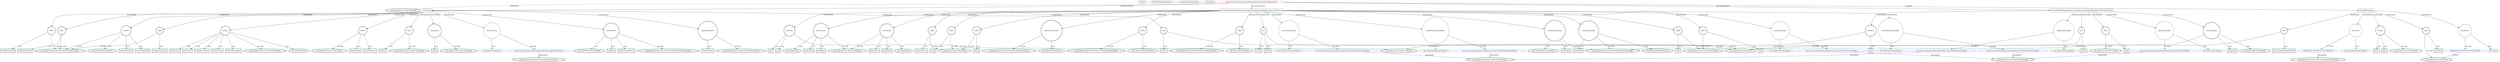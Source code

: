 digraph {
baseInfo[graphId=4356,category="extension_graph",isAnonymous=false,possibleRelation=true]
frameworkRelatedTypesInfo[0="com.google.gwt.core.client.EntryPoint"]
possibleCollaborationsInfo[0="4356~CLIENT_METHOD_DECLARATION-INSTANTIATION-~com.google.gwt.core.client.EntryPoint ~com.googlecode.mgwt.mvp.client.AnimationMapper ~false~false",1="4356~OVERRIDING_METHOD_DECLARATION-INSTANTIATION-~com.google.gwt.core.client.EntryPoint ~com.google.gwt.core.client.GWT.UncaughtExceptionHandler ~false~true",2="4356~CLIENT_METHOD_DECLARATION-INSTANTIATION-~com.google.gwt.core.client.EntryPoint ~com.google.gwt.activity.shared.ActivityMapper ~false~false",3="4356~CLIENT_METHOD_DECLARATION-INSTANTIATION-~com.google.gwt.core.client.EntryPoint ~com.googlecode.mgwt.mvp.client.history.HistoryObserver ~false~false",4="4356~OVERRIDING_METHOD_DECLARATION-INSTANTIATION-~com.google.gwt.core.client.EntryPoint ~com.google.gwt.user.client.Timer ~false~true"]
locationInfo[projectName="rjdkolb-jozijug_phonegapdemo",filePath="/rjdkolb-jozijug_phonegapdemo/jozijug_phonegapdemo-master/src/main/java/org/openrap/jozijug/mgwtphonegap/client/PhoneGapUIEntryPoint.java",contextSignature="PhoneGapUIEntryPoint",graphId="4356"]
0[label="main.java.org.openrap.jozijug.mgwtphonegap.client.PhoneGapUIEntryPoint",vertexType="ROOT_CLIENT_CLASS_DECLARATION",isFrameworkType=false,color=red]
1[label="com.google.gwt.core.client.EntryPoint",vertexType="FRAMEWORK_INTERFACE_TYPE",isFrameworkType=true,peripheries=2]
2[label="void onModuleLoad()",vertexType="OVERRIDING_METHOD_DECLARATION",isFrameworkType=false,shape=box]
3[label="GWT",vertexType="VARIABLE_EXPRESION",isFrameworkType=true,peripheries=2,shape=circle]
5[label="com.google.gwt.core.client.GWT",vertexType="FRAMEWORK_CLASS_TYPE",isFrameworkType=true,peripheries=2]
4[label="setUncaughtExceptionHandler()",vertexType="INSIDE_CALL",isFrameworkType=true,peripheries=2,shape=box]
7[label="anonymous1",vertexType="VARIABLE_EXPRESION",isFrameworkType=false,shape=circle]
8[label="REFERENCE_ANONYMOUS_DECLARATION",vertexType="REFERENCE_ANONYMOUS_DECLARATION",isFrameworkType=false,color=blue]
9[label="com.google.gwt.core.client.GWT.UncaughtExceptionHandler",vertexType="FRAMEWORK_INTERFACE_TYPE",isFrameworkType=true,peripheries=2]
6[label="new UncaughtExceptionHandler()",vertexType="CONSTRUCTOR_CALL",isFrameworkType=false]
10[label="Window",vertexType="VARIABLE_EXPRESION",isFrameworkType=true,peripheries=2,shape=circle]
12[label="com.google.gwt.user.client.Window",vertexType="FRAMEWORK_CLASS_TYPE",isFrameworkType=true,peripheries=2]
11[label="alert()",vertexType="INSIDE_CALL",isFrameworkType=true,peripheries=2,shape=box]
14[label="alert()",vertexType="INSIDE_CALL",isFrameworkType=true,peripheries=2,shape=box]
15[label="VAR4",vertexType="VARIABLE_EXPRESION",isFrameworkType=true,peripheries=2,shape=circle]
17[label="com.google.gwt.user.client.Timer",vertexType="FRAMEWORK_CLASS_TYPE",isFrameworkType=true,peripheries=2]
16[label="schedule()",vertexType="INSIDE_CALL",isFrameworkType=true,peripheries=2,shape=box]
19[label="anonymous5",vertexType="VARIABLE_EXPRESION",isFrameworkType=false,shape=circle]
20[label="REFERENCE_ANONYMOUS_DECLARATION",vertexType="REFERENCE_ANONYMOUS_DECLARATION",isFrameworkType=false,color=blue]
18[label="new Timer()",vertexType="CONSTRUCTOR_CALL",isFrameworkType=false]
22[label="void start()",vertexType="CLIENT_METHOD_DECLARATION",isFrameworkType=false,shape=box]
23[label="SuperDevModeUtil",vertexType="VARIABLE_EXPRESION",isFrameworkType=true,peripheries=2,shape=circle]
25[label="com.googlecode.mgwt.ui.client.util.SuperDevModeUtil",vertexType="FRAMEWORK_CLASS_TYPE",isFrameworkType=true,peripheries=2]
24[label="showDevMode()",vertexType="INSIDE_CALL",isFrameworkType=true,peripheries=2,shape=box]
27[label="viewPort",vertexType="VARIABLE_EXPRESION",isFrameworkType=true,peripheries=2,shape=circle]
28[label="com.googlecode.mgwt.ui.client.MGWTSettings.ViewPort",vertexType="FRAMEWORK_CLASS_TYPE",isFrameworkType=true,peripheries=2]
26[label="new MGWTSettings.ViewPort()",vertexType="CONSTRUCTOR_CALL",isFrameworkType=true,peripheries=2]
30[label="setTargetDensity()",vertexType="INSIDE_CALL",isFrameworkType=true,peripheries=2,shape=box]
31[label="VAR9",vertexType="VARIABLE_EXPRESION",isFrameworkType=true,peripheries=2,shape=circle]
32[label="setMaximumScale()",vertexType="INSIDE_CALL",isFrameworkType=true,peripheries=2,shape=box]
34[label="VAR10",vertexType="VARIABLE_EXPRESION",isFrameworkType=true,peripheries=2,shape=circle]
35[label="setMinimumScale()",vertexType="INSIDE_CALL",isFrameworkType=true,peripheries=2,shape=box]
37[label="VAR11",vertexType="VARIABLE_EXPRESION",isFrameworkType=true,peripheries=2,shape=circle]
38[label="setMinimumScale()",vertexType="INSIDE_CALL",isFrameworkType=true,peripheries=2,shape=box]
41[label="setUserScaleAble()",vertexType="INSIDE_CALL",isFrameworkType=true,peripheries=2,shape=box]
43[label="settings",vertexType="VARIABLE_EXPRESION",isFrameworkType=true,peripheries=2,shape=circle]
44[label="com.googlecode.mgwt.ui.client.MGWTSettings",vertexType="FRAMEWORK_CLASS_TYPE",isFrameworkType=true,peripheries=2]
42[label="new MGWTSettings()",vertexType="CONSTRUCTOR_CALL",isFrameworkType=true,peripheries=2]
46[label="setViewPort()",vertexType="INSIDE_CALL",isFrameworkType=true,peripheries=2,shape=box]
48[label="setIconUrl()",vertexType="INSIDE_CALL",isFrameworkType=true,peripheries=2,shape=box]
50[label="setAddGlosToIcon()",vertexType="INSIDE_CALL",isFrameworkType=true,peripheries=2,shape=box]
52[label="setFullscreen()",vertexType="INSIDE_CALL",isFrameworkType=true,peripheries=2,shape=box]
54[label="setPreventScrolling()",vertexType="INSIDE_CALL",isFrameworkType=true,peripheries=2,shape=box]
55[label="MGWT",vertexType="VARIABLE_EXPRESION",isFrameworkType=true,peripheries=2,shape=circle]
57[label="com.googlecode.mgwt.ui.client.MGWT",vertexType="FRAMEWORK_CLASS_TYPE",isFrameworkType=true,peripheries=2]
56[label="applySettings()",vertexType="INSIDE_CALL",isFrameworkType=true,peripheries=2,shape=box]
58[label="GWT",vertexType="VARIABLE_EXPRESION",isFrameworkType=true,peripheries=2,shape=circle]
59[label="create()",vertexType="INSIDE_CALL",isFrameworkType=true,peripheries=2,shape=box]
61[label="VAR21",vertexType="VARIABLE_EXPRESION",isFrameworkType=true,peripheries=2,shape=circle]
63[label="com.googlecode.mgwt.ui.client.OsDetection",vertexType="FRAMEWORK_INTERFACE_TYPE",isFrameworkType=true,peripheries=2]
62[label="isTablet()",vertexType="INSIDE_CALL",isFrameworkType=true,peripheries=2,shape=box]
65[label="getOsDetection()",vertexType="INSIDE_CALL",isFrameworkType=true,peripheries=2,shape=box]
66[label="StyleInjector",vertexType="VARIABLE_EXPRESION",isFrameworkType=true,peripheries=2,shape=circle]
68[label="com.google.gwt.dom.client.StyleInjector",vertexType="FRAMEWORK_CLASS_TYPE",isFrameworkType=true,peripheries=2]
67[label="inject()",vertexType="INSIDE_CALL",isFrameworkType=true,peripheries=2,shape=box]
70[label="historyObserver",vertexType="VARIABLE_EXPRESION",isFrameworkType=false,shape=circle]
71[label="main.java.org.openrap.jozijug.mgwtphonegap.client.AppHistoryObserver",vertexType="REFERENCE_CLIENT_CLASS_DECLARATION",isFrameworkType=false,color=blue]
72[label="com.googlecode.mgwt.mvp.client.history.HistoryObserver",vertexType="FRAMEWORK_INTERFACE_TYPE",isFrameworkType=true,peripheries=2]
69[label="new AppHistoryObserver()",vertexType="CONSTRUCTOR_CALL",isFrameworkType=false]
74[label="historyHandler",vertexType="VARIABLE_EXPRESION",isFrameworkType=true,peripheries=2,shape=circle]
75[label="com.googlecode.mgwt.mvp.client.history.MGWTPlaceHistoryHandler",vertexType="FRAMEWORK_CLASS_TYPE",isFrameworkType=true,peripheries=2]
73[label="new MGWTPlaceHistoryHandler()",vertexType="CONSTRUCTOR_CALL",isFrameworkType=true,peripheries=2]
77[label="register()",vertexType="INSIDE_CALL",isFrameworkType=true,peripheries=2,shape=box]
79[label="handleCurrentHistory()",vertexType="INSIDE_CALL",isFrameworkType=true,peripheries=2,shape=box]
80[label="void createPhoneDisplay(main.java.org.openrap.jozijug.mgwtphonegap.client.ClientFactory)",vertexType="CLIENT_METHOD_DECLARATION",isFrameworkType=false,shape=box]
81[label="GWT",vertexType="VARIABLE_EXPRESION",isFrameworkType=true,peripheries=2,shape=circle]
82[label="create()",vertexType="INSIDE_CALL",isFrameworkType=true,peripheries=2,shape=box]
85[label="appActivityMapper",vertexType="VARIABLE_EXPRESION",isFrameworkType=false,shape=circle]
86[label="main.java.org.openrap.jozijug.mgwtphonegap.client.PhoneActivityMapper",vertexType="REFERENCE_CLIENT_CLASS_DECLARATION",isFrameworkType=false,color=blue]
87[label="com.google.gwt.activity.shared.ActivityMapper",vertexType="FRAMEWORK_INTERFACE_TYPE",isFrameworkType=true,peripheries=2]
84[label="new PhoneActivityMapper()",vertexType="CONSTRUCTOR_CALL",isFrameworkType=false]
89[label="appAnimationMapper",vertexType="VARIABLE_EXPRESION",isFrameworkType=false,shape=circle]
90[label="main.java.org.openrap.jozijug.mgwtphonegap.client.PhoneAnimationMapper",vertexType="REFERENCE_CLIENT_CLASS_DECLARATION",isFrameworkType=false,color=blue]
91[label="com.googlecode.mgwt.mvp.client.AnimationMapper",vertexType="FRAMEWORK_INTERFACE_TYPE",isFrameworkType=true,peripheries=2]
88[label="new PhoneAnimationMapper()",vertexType="CONSTRUCTOR_CALL",isFrameworkType=false]
93[label="activityManager",vertexType="VARIABLE_EXPRESION",isFrameworkType=true,peripheries=2,shape=circle]
94[label="com.googlecode.mgwt.mvp.client.AnimatingActivityManager",vertexType="FRAMEWORK_CLASS_TYPE",isFrameworkType=true,peripheries=2]
92[label="new AnimatingActivityManager()",vertexType="CONSTRUCTOR_CALL",isFrameworkType=true,peripheries=2]
96[label="setDisplay()",vertexType="INSIDE_CALL",isFrameworkType=true,peripheries=2,shape=box]
97[label="VAR33",vertexType="VARIABLE_EXPRESION",isFrameworkType=true,peripheries=2,shape=circle]
99[label="com.google.gwt.user.client.ui.Panel",vertexType="FRAMEWORK_CLASS_TYPE",isFrameworkType=true,peripheries=2]
98[label="add()",vertexType="INSIDE_CALL",isFrameworkType=true,peripheries=2,shape=box]
100[label="RootPanel",vertexType="VARIABLE_EXPRESION",isFrameworkType=true,peripheries=2,shape=circle]
102[label="com.google.gwt.user.client.ui.RootPanel",vertexType="FRAMEWORK_CLASS_TYPE",isFrameworkType=true,peripheries=2]
101[label="get()",vertexType="INSIDE_CALL",isFrameworkType=true,peripheries=2,shape=box]
103[label="void createTabletDisplay(main.java.org.openrap.jozijug.mgwtphonegap.client.ClientFactory)",vertexType="CLIENT_METHOD_DECLARATION",isFrameworkType=false,shape=box]
105[label="navContainer",vertexType="VARIABLE_EXPRESION",isFrameworkType=true,peripheries=2,shape=circle]
106[label="com.google.gwt.user.client.ui.SimplePanel",vertexType="FRAMEWORK_CLASS_TYPE",isFrameworkType=true,peripheries=2]
104[label="new SimplePanel()",vertexType="CONSTRUCTOR_CALL",isFrameworkType=true,peripheries=2]
107[label="VAR36",vertexType="VARIABLE_EXPRESION",isFrameworkType=true,peripheries=2,shape=circle]
109[label="com.google.gwt.dom.client.Element",vertexType="FRAMEWORK_CLASS_TYPE",isFrameworkType=true,peripheries=2]
108[label="setId()",vertexType="INSIDE_CALL",isFrameworkType=true,peripheries=2,shape=box]
111[label="getElement()",vertexType="INSIDE_CALL",isFrameworkType=true,peripheries=2,shape=box]
112[label="VAR38",vertexType="VARIABLE_EXPRESION",isFrameworkType=true,peripheries=2,shape=circle]
113[label="addClassName()",vertexType="INSIDE_CALL",isFrameworkType=true,peripheries=2,shape=box]
116[label="getElement()",vertexType="INSIDE_CALL",isFrameworkType=true,peripheries=2,shape=box]
117[label="GWT",vertexType="VARIABLE_EXPRESION",isFrameworkType=true,peripheries=2,shape=circle]
118[label="create()",vertexType="INSIDE_CALL",isFrameworkType=true,peripheries=2,shape=box]
121[label="tabletPortraitOverlay",vertexType="VARIABLE_EXPRESION",isFrameworkType=true,peripheries=2,shape=circle]
122[label="com.googlecode.mgwt.ui.client.dialog.TabletPortraitOverlay",vertexType="FRAMEWORK_CLASS_TYPE",isFrameworkType=true,peripheries=2]
120[label="new TabletPortraitOverlay()",vertexType="CONSTRUCTOR_CALL",isFrameworkType=true,peripheries=2]
124[label="VAR42",vertexType="VARIABLE_EXPRESION",isFrameworkType=true,peripheries=2,shape=circle]
125[label="com.googlecode.mgwt.ui.client.layout.OrientationRegionHandler",vertexType="FRAMEWORK_CLASS_TYPE",isFrameworkType=true,peripheries=2]
123[label="new OrientationRegionHandler()",vertexType="CONSTRUCTOR_CALL",isFrameworkType=true,peripheries=2]
127[label="VAR43",vertexType="VARIABLE_EXPRESION",isFrameworkType=true,peripheries=2,shape=circle]
128[label="com.googlecode.mgwt.ui.client.layout.MasterRegionHandler",vertexType="FRAMEWORK_CLASS_TYPE",isFrameworkType=true,peripheries=2]
126[label="new MasterRegionHandler()",vertexType="CONSTRUCTOR_CALL",isFrameworkType=true,peripheries=2]
130[label="navActivityMapper",vertexType="VARIABLE_EXPRESION",isFrameworkType=false,shape=circle]
131[label="main.java.org.openrap.jozijug.mgwtphonegap.client.TabletNavActivityMapper",vertexType="REFERENCE_CLIENT_CLASS_DECLARATION",isFrameworkType=false,color=blue]
129[label="new TabletNavActivityMapper()",vertexType="CONSTRUCTOR_CALL",isFrameworkType=false]
134[label="navAnimationMapper",vertexType="VARIABLE_EXPRESION",isFrameworkType=false,shape=circle]
135[label="main.java.org.openrap.jozijug.mgwtphonegap.client.TabletNavAnimationMapper",vertexType="REFERENCE_CLIENT_CLASS_DECLARATION",isFrameworkType=false,color=blue]
133[label="new TabletNavAnimationMapper()",vertexType="CONSTRUCTOR_CALL",isFrameworkType=false]
138[label="navActivityManager",vertexType="VARIABLE_EXPRESION",isFrameworkType=true,peripheries=2,shape=circle]
137[label="new AnimatingActivityManager()",vertexType="CONSTRUCTOR_CALL",isFrameworkType=true,peripheries=2]
141[label="setDisplay()",vertexType="INSIDE_CALL",isFrameworkType=true,peripheries=2,shape=box]
142[label="VAR48",vertexType="VARIABLE_EXPRESION",isFrameworkType=true,peripheries=2,shape=circle]
144[label="com.google.gwt.user.client.ui.AbsolutePanel",vertexType="FRAMEWORK_CLASS_TYPE",isFrameworkType=true,peripheries=2]
143[label="add()",vertexType="INSIDE_CALL",isFrameworkType=true,peripheries=2,shape=box]
145[label="RootPanel",vertexType="VARIABLE_EXPRESION",isFrameworkType=true,peripheries=2,shape=circle]
146[label="get()",vertexType="INSIDE_CALL",isFrameworkType=true,peripheries=2,shape=box]
149[label="mainContainer",vertexType="VARIABLE_EXPRESION",isFrameworkType=true,peripheries=2,shape=circle]
148[label="new SimplePanel()",vertexType="CONSTRUCTOR_CALL",isFrameworkType=true,peripheries=2]
151[label="VAR51",vertexType="VARIABLE_EXPRESION",isFrameworkType=true,peripheries=2,shape=circle]
152[label="setId()",vertexType="INSIDE_CALL",isFrameworkType=true,peripheries=2,shape=box]
155[label="getElement()",vertexType="INSIDE_CALL",isFrameworkType=true,peripheries=2,shape=box]
157[label="create()",vertexType="INSIDE_CALL",isFrameworkType=true,peripheries=2,shape=box]
159[label="tabletMainActivityMapper",vertexType="VARIABLE_EXPRESION",isFrameworkType=false,shape=circle]
160[label="main.java.org.openrap.jozijug.mgwtphonegap.client.TabletMainActivityMapper",vertexType="REFERENCE_CLIENT_CLASS_DECLARATION",isFrameworkType=false,color=blue]
158[label="new TabletMainActivityMapper()",vertexType="CONSTRUCTOR_CALL",isFrameworkType=false]
163[label="tabletMainAnimationMapper",vertexType="VARIABLE_EXPRESION",isFrameworkType=false,shape=circle]
164[label="main.java.org.openrap.jozijug.mgwtphonegap.client.TabletMainAnimationMapper",vertexType="REFERENCE_CLIENT_CLASS_DECLARATION",isFrameworkType=false,color=blue]
162[label="new TabletMainAnimationMapper()",vertexType="CONSTRUCTOR_CALL",isFrameworkType=false]
167[label="mainActivityManager",vertexType="VARIABLE_EXPRESION",isFrameworkType=true,peripheries=2,shape=circle]
166[label="new AnimatingActivityManager()",vertexType="CONSTRUCTOR_CALL",isFrameworkType=true,peripheries=2]
170[label="setDisplay()",vertexType="INSIDE_CALL",isFrameworkType=true,peripheries=2,shape=box]
172[label="setWidget()",vertexType="INSIDE_CALL",isFrameworkType=true,peripheries=2,shape=box]
173[label="VAR59",vertexType="VARIABLE_EXPRESION",isFrameworkType=true,peripheries=2,shape=circle]
174[label="add()",vertexType="INSIDE_CALL",isFrameworkType=true,peripheries=2,shape=box]
177[label="get()",vertexType="INSIDE_CALL",isFrameworkType=true,peripheries=2,shape=box]
0->1[label="IMPLEMENT",color=red]
0->2[label="OVERRIDE"]
2->3[label="INSTANTIATE"]
3->5[label="OF_TYPE"]
3->4[label="CALL"]
2->7[label="INSTANTIATE"]
8->9[label="IMPLEMENT",color=blue]
7->8[label="OF_TYPE"]
7->6[label="CALL"]
2->10[label="INSTANTIATE"]
10->12[label="OF_TYPE"]
10->11[label="CALL"]
10->14[label="CALL"]
2->15[label="INSTANTIATE"]
15->17[label="OF_TYPE"]
15->16[label="CALL"]
2->19[label="INSTANTIATE"]
20->17[label="EXTEND",color=blue]
19->20[label="OF_TYPE"]
19->18[label="CALL"]
0->22[label="DECLARE_METHOD"]
22->23[label="INSTANTIATE"]
23->25[label="OF_TYPE"]
23->24[label="CALL"]
22->27[label="INSTANTIATE"]
27->28[label="OF_TYPE"]
27->26[label="CALL"]
27->30[label="CALL"]
22->31[label="INSTANTIATE"]
31->28[label="OF_TYPE"]
31->32[label="CALL"]
22->34[label="INSTANTIATE"]
34->28[label="OF_TYPE"]
34->35[label="CALL"]
22->37[label="INSTANTIATE"]
37->28[label="OF_TYPE"]
37->38[label="CALL"]
27->41[label="CALL"]
22->43[label="INSTANTIATE"]
43->44[label="OF_TYPE"]
43->42[label="CALL"]
43->46[label="CALL"]
43->48[label="CALL"]
43->50[label="CALL"]
43->52[label="CALL"]
43->54[label="CALL"]
22->55[label="INSTANTIATE"]
55->57[label="OF_TYPE"]
55->56[label="CALL"]
22->58[label="INSTANTIATE"]
58->5[label="OF_TYPE"]
58->59[label="CALL"]
22->61[label="INSTANTIATE"]
61->63[label="OF_TYPE"]
61->62[label="CALL"]
55->65[label="CALL"]
22->66[label="INSTANTIATE"]
66->68[label="OF_TYPE"]
66->67[label="CALL"]
22->70[label="INSTANTIATE"]
71->72[label="IMPLEMENT",color=blue]
70->71[label="OF_TYPE"]
70->69[label="CALL"]
22->74[label="INSTANTIATE"]
74->75[label="OF_TYPE"]
74->73[label="CALL"]
74->77[label="CALL"]
74->79[label="CALL"]
0->80[label="DECLARE_METHOD"]
80->81[label="INSTANTIATE"]
81->5[label="OF_TYPE"]
81->82[label="CALL"]
80->85[label="INSTANTIATE"]
86->87[label="IMPLEMENT",color=blue]
85->86[label="OF_TYPE"]
85->84[label="CALL"]
80->89[label="INSTANTIATE"]
90->91[label="IMPLEMENT",color=blue]
89->90[label="OF_TYPE"]
89->88[label="CALL"]
80->93[label="INSTANTIATE"]
93->94[label="OF_TYPE"]
93->92[label="CALL"]
93->96[label="CALL"]
80->97[label="INSTANTIATE"]
97->99[label="OF_TYPE"]
97->98[label="CALL"]
80->100[label="INSTANTIATE"]
100->102[label="OF_TYPE"]
100->101[label="CALL"]
0->103[label="DECLARE_METHOD"]
103->105[label="INSTANTIATE"]
105->106[label="OF_TYPE"]
105->104[label="CALL"]
103->107[label="INSTANTIATE"]
107->109[label="OF_TYPE"]
107->108[label="CALL"]
105->111[label="CALL"]
103->112[label="INSTANTIATE"]
112->109[label="OF_TYPE"]
112->113[label="CALL"]
105->116[label="CALL"]
103->117[label="INSTANTIATE"]
117->5[label="OF_TYPE"]
117->118[label="CALL"]
103->121[label="INSTANTIATE"]
121->122[label="OF_TYPE"]
121->120[label="CALL"]
103->124[label="INSTANTIATE"]
124->125[label="OF_TYPE"]
124->123[label="CALL"]
103->127[label="INSTANTIATE"]
127->128[label="OF_TYPE"]
127->126[label="CALL"]
103->130[label="INSTANTIATE"]
131->87[label="IMPLEMENT",color=blue]
130->131[label="OF_TYPE"]
130->129[label="CALL"]
103->134[label="INSTANTIATE"]
135->91[label="IMPLEMENT",color=blue]
134->135[label="OF_TYPE"]
134->133[label="CALL"]
103->138[label="INSTANTIATE"]
138->94[label="OF_TYPE"]
138->137[label="CALL"]
138->141[label="CALL"]
103->142[label="INSTANTIATE"]
142->144[label="OF_TYPE"]
142->143[label="CALL"]
103->145[label="INSTANTIATE"]
145->102[label="OF_TYPE"]
145->146[label="CALL"]
103->149[label="INSTANTIATE"]
149->106[label="OF_TYPE"]
149->148[label="CALL"]
103->151[label="INSTANTIATE"]
151->109[label="OF_TYPE"]
151->152[label="CALL"]
149->155[label="CALL"]
117->157[label="CALL"]
103->159[label="INSTANTIATE"]
160->87[label="IMPLEMENT",color=blue]
159->160[label="OF_TYPE"]
159->158[label="CALL"]
103->163[label="INSTANTIATE"]
164->91[label="IMPLEMENT",color=blue]
163->164[label="OF_TYPE"]
163->162[label="CALL"]
103->167[label="INSTANTIATE"]
167->94[label="OF_TYPE"]
167->166[label="CALL"]
167->170[label="CALL"]
149->172[label="CALL"]
103->173[label="INSTANTIATE"]
173->144[label="OF_TYPE"]
173->174[label="CALL"]
145->177[label="CALL"]
}
